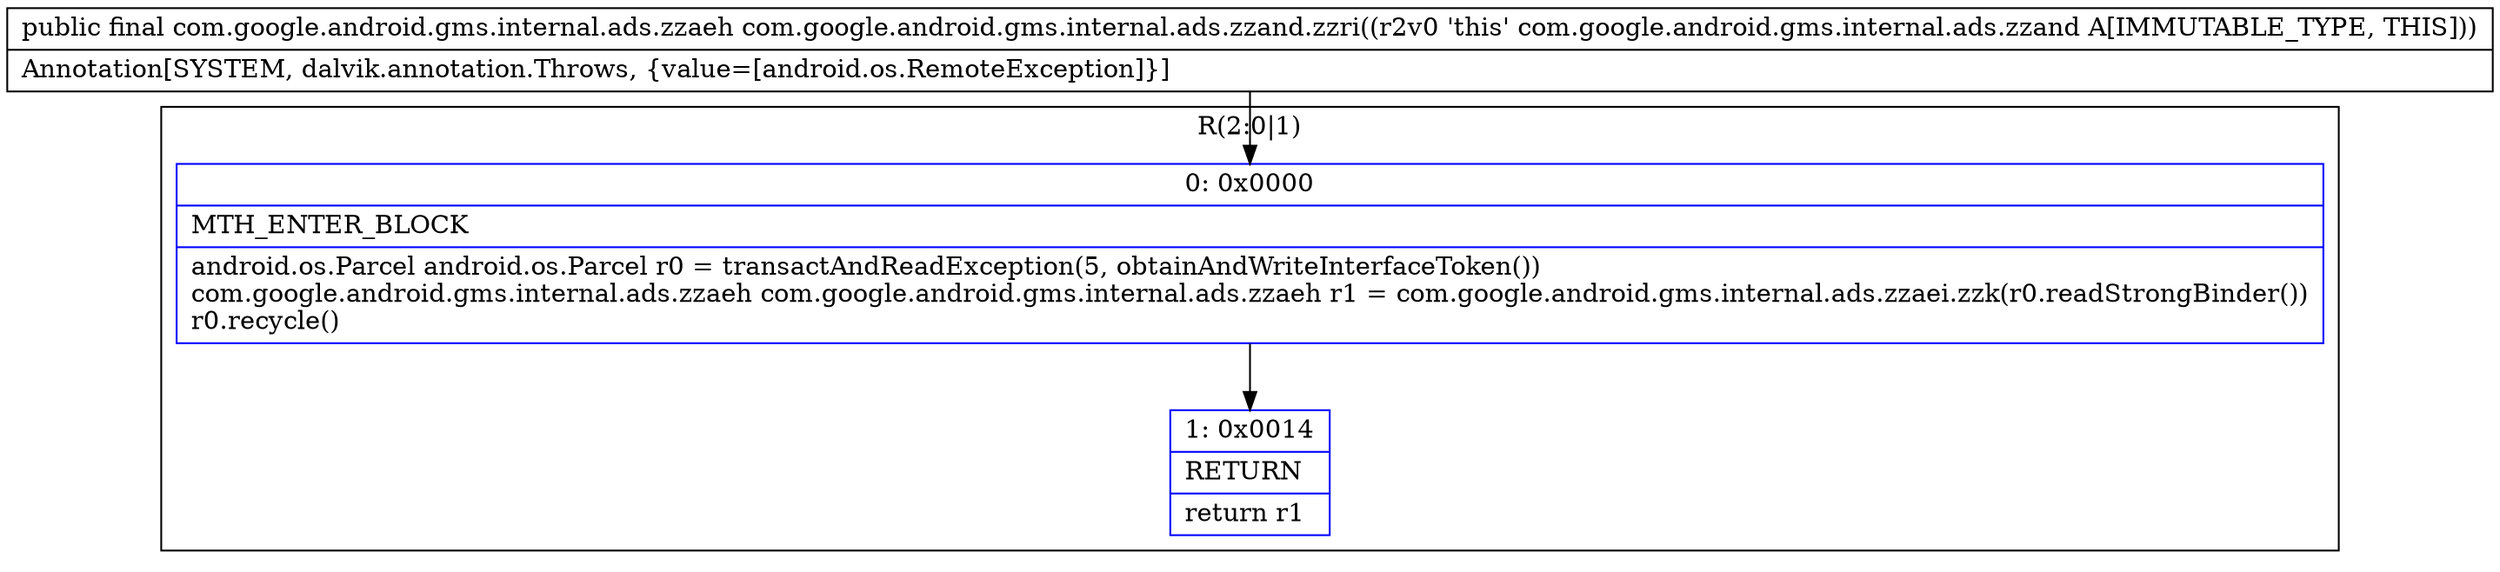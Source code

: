 digraph "CFG forcom.google.android.gms.internal.ads.zzand.zzri()Lcom\/google\/android\/gms\/internal\/ads\/zzaeh;" {
subgraph cluster_Region_420520507 {
label = "R(2:0|1)";
node [shape=record,color=blue];
Node_0 [shape=record,label="{0\:\ 0x0000|MTH_ENTER_BLOCK\l|android.os.Parcel android.os.Parcel r0 = transactAndReadException(5, obtainAndWriteInterfaceToken())\lcom.google.android.gms.internal.ads.zzaeh com.google.android.gms.internal.ads.zzaeh r1 = com.google.android.gms.internal.ads.zzaei.zzk(r0.readStrongBinder())\lr0.recycle()\l}"];
Node_1 [shape=record,label="{1\:\ 0x0014|RETURN\l|return r1\l}"];
}
MethodNode[shape=record,label="{public final com.google.android.gms.internal.ads.zzaeh com.google.android.gms.internal.ads.zzand.zzri((r2v0 'this' com.google.android.gms.internal.ads.zzand A[IMMUTABLE_TYPE, THIS]))  | Annotation[SYSTEM, dalvik.annotation.Throws, \{value=[android.os.RemoteException]\}]\l}"];
MethodNode -> Node_0;
Node_0 -> Node_1;
}

